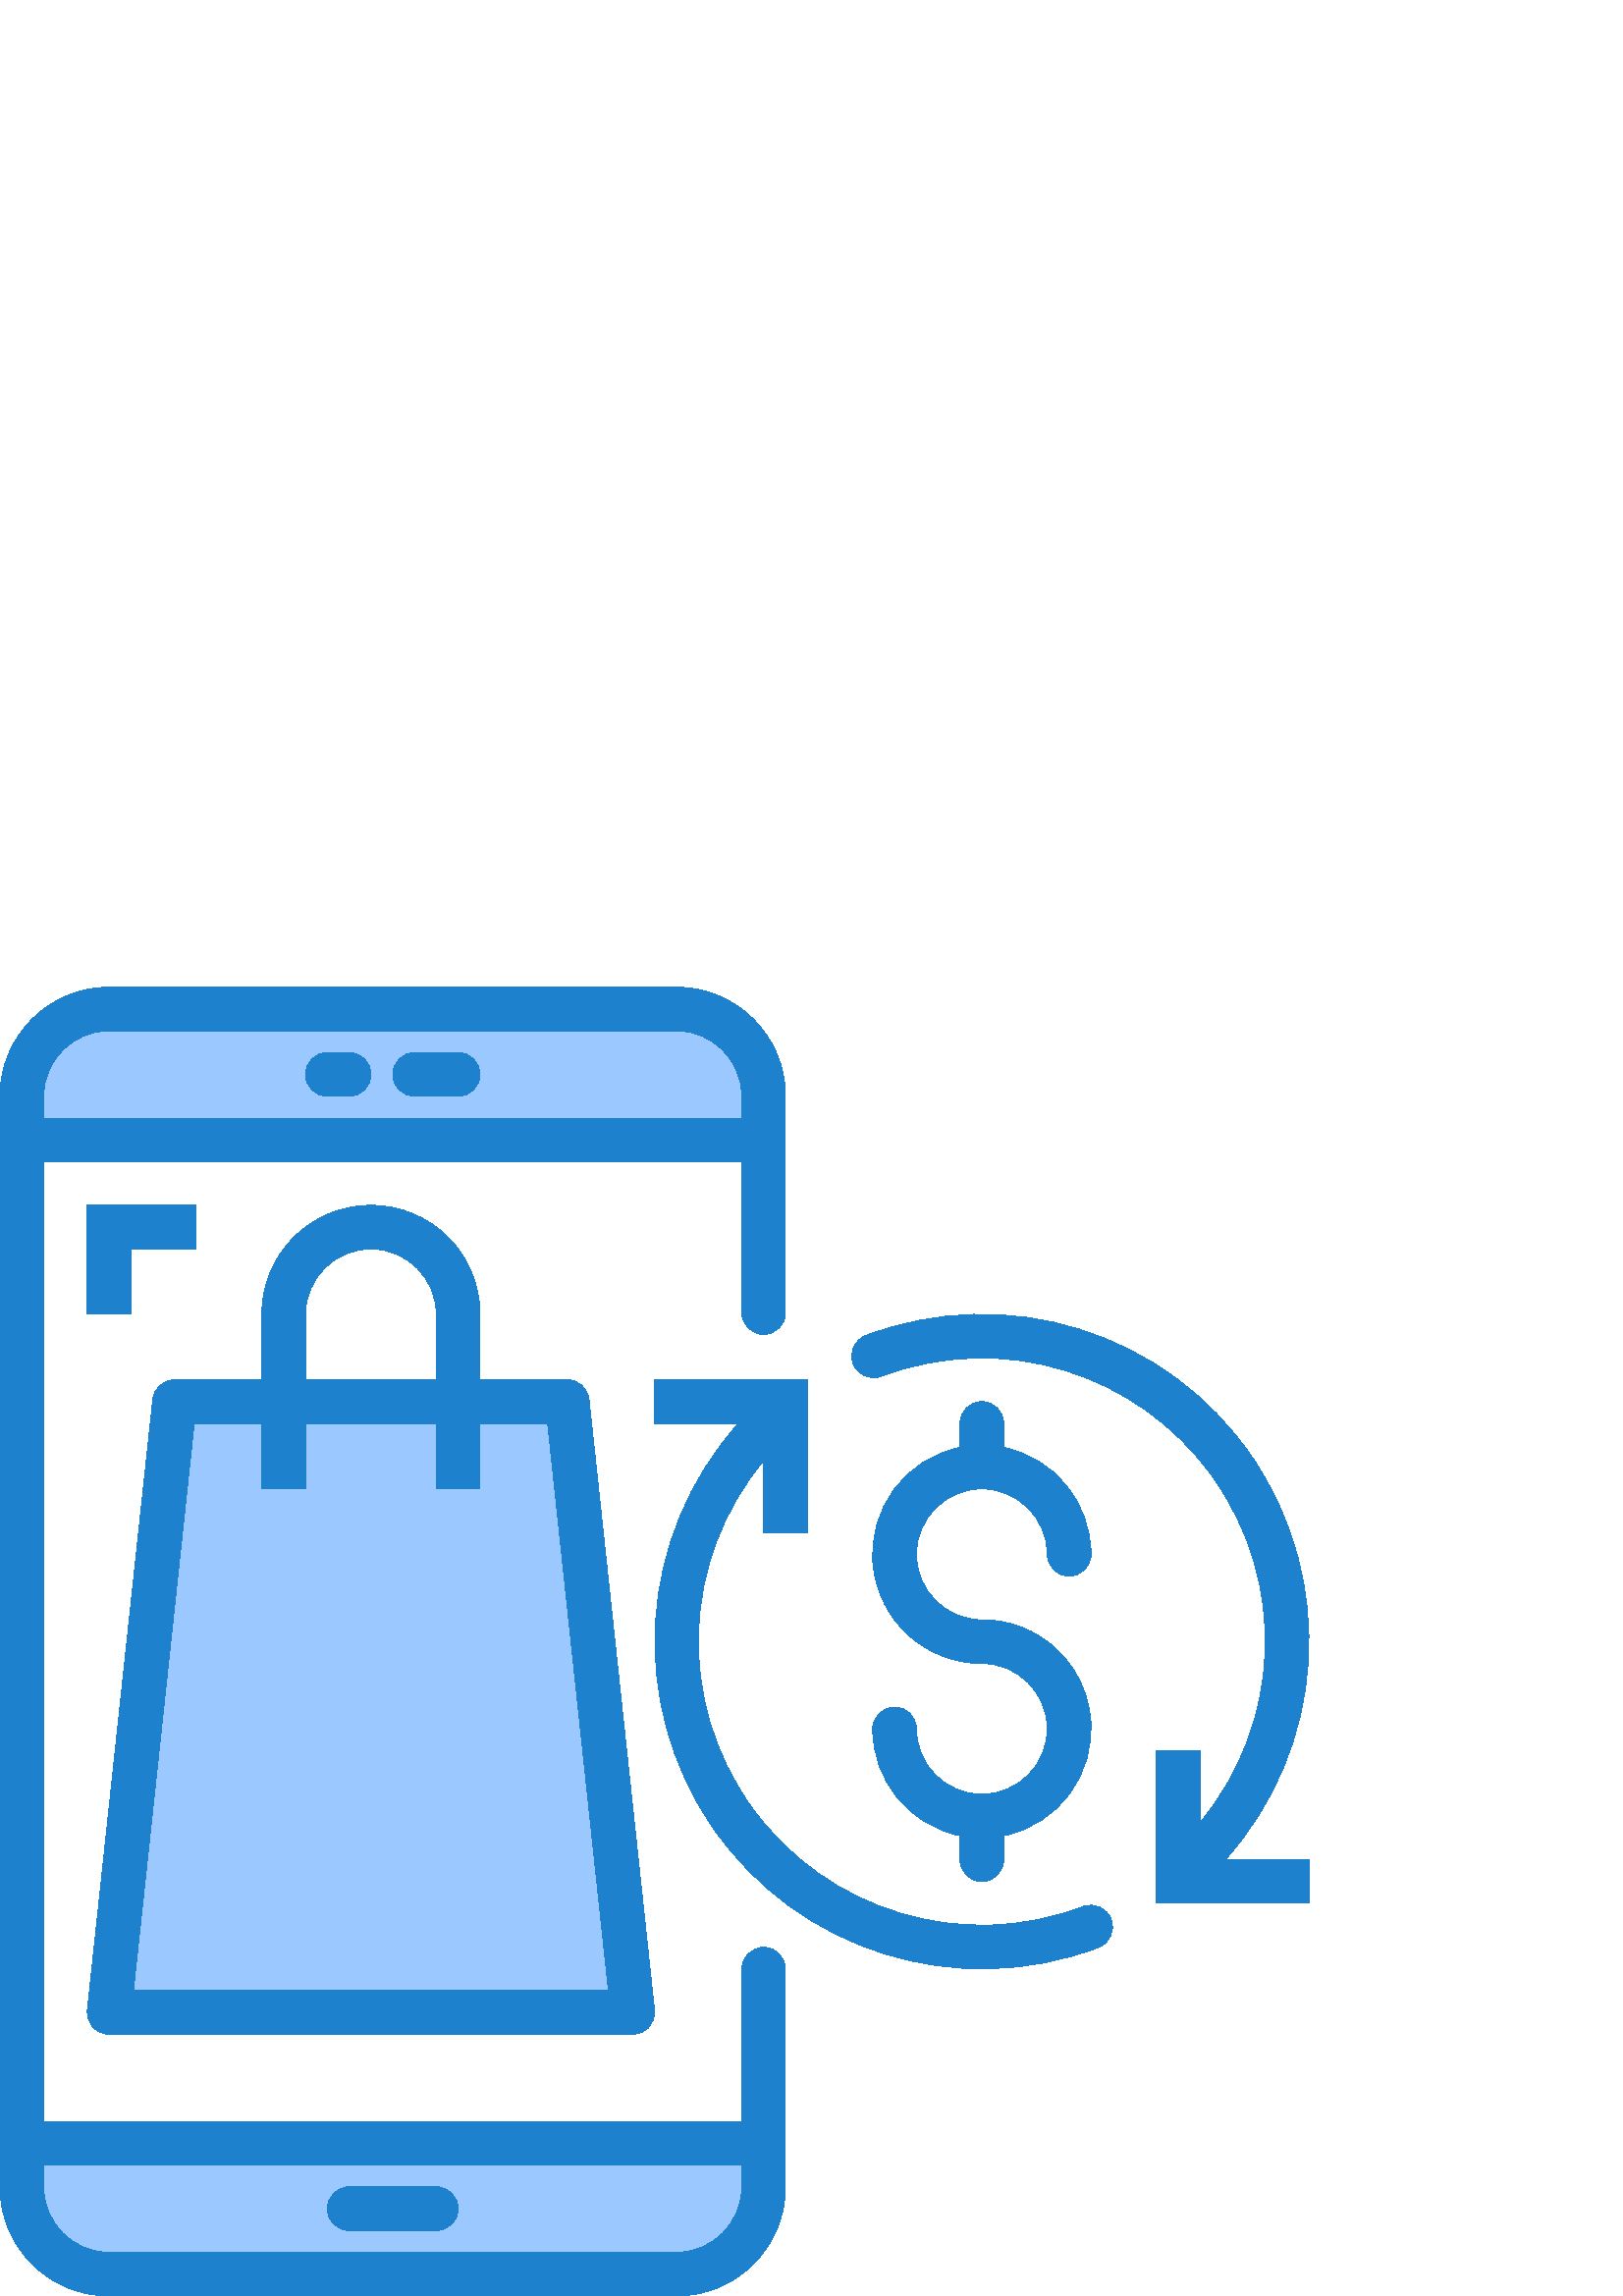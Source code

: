 %!PS-Adobe-3.0 EPSF-3.0
%%Pages: 1
%%DocumentData: Clean7Bit
%%LanguageLevel: 2
%%BoundingBox: 0 0 480 480
%%EndComments
%%BeginProlog
save
50 dict begin
/q { gsave } bind def
/Q { grestore } bind def
/cm { 6 array astore concat } bind def
/w { setlinewidth } bind def
/J { setlinecap } bind def
/j { setlinejoin } bind def
/M { setmiterlimit } bind def
/d { setdash } bind def
/m { moveto } bind def
/l { lineto } bind def
/c { curveto } bind def
/h { closepath } bind def
/re { exch dup neg 3 1 roll 5 3 roll moveto 0 rlineto
      0 exch rlineto 0 rlineto closepath } bind def
/S { stroke } bind def
/f { fill } bind def
/f* { eofill } bind def
/n { newpath } bind def
/W { clip } bind def
/W* { eoclip } bind def
/BT { } bind def
/ET { } bind def
/pdfmark where { pop globaldict /?pdfmark /exec load put }
    { globaldict begin /?pdfmark /pop load def /pdfmark
    /cleartomark load def end } ifelse
/BDC { mark 3 1 roll /BDC pdfmark } bind def
/EMC { mark /EMC pdfmark } bind def
/cairo_store_point { /cairo_point_y exch def /cairo_point_x exch def } def
/Tj { show currentpoint cairo_store_point } bind def
/TJ {
  {
    dup
    type /stringtype eq
    { show } { -0.001 mul 0 cairo_font_matrix dtransform rmoveto } ifelse
  } forall
  currentpoint cairo_store_point
} bind def
/cairo_selectfont { cairo_font_matrix aload pop pop pop 0 0 6 array astore
    cairo_font exch selectfont cairo_point_x cairo_point_y moveto } bind def
/Tf { pop /cairo_font exch def /cairo_font_matrix where
      { pop cairo_selectfont } if } bind def
/Td { matrix translate cairo_font_matrix matrix concatmatrix dup
      /cairo_font_matrix exch def dup 4 get exch 5 get cairo_store_point
      /cairo_font where { pop cairo_selectfont } if } bind def
/Tm { 2 copy 8 2 roll 6 array astore /cairo_font_matrix exch def
      cairo_store_point /cairo_font where { pop cairo_selectfont } if } bind def
/g { setgray } bind def
/rg { setrgbcolor } bind def
/d1 { setcachedevice } bind def
%%EndProlog
%%BeginSetup
%%EndSetup
%%Page: 1 1
%%BeginPageSetup
%%PageBoundingBox: 0 0 480 480
%%EndPageSetup
q 0 0 480 480 rectclip q
0.608 0.788 1 rg
40 8 m 248 8 l 265.672 8 280 22.328 280 40 c 280 56 l 8 56 l 8 40 l 8 22.328
 22.328 8 40 8 c h
40 8 m f
280 440 m 280 457.672 265.672 472 248 472 c 40 472 l 22.328 472 8 457.672
 8 440 c 8 424 l 280 424 l h
280 440 m f
232 104 m 208 328 l 168 328 l 168 296 l 168 328 l 104 328 l 104 296 l 104
 328 l 64 328 l 40 104 l h
232 104 m f
0.118 0.506 0.808 rg
280 127.863 m 275.582 127.863 272 124.281 272 119.863 c 272 64 l 16 64 
l 16 416 l 272 416 l 272 360.641 l 272 356.223 275.582 352.641 280 352.641
 c 284.418 352.641 288 356.223 288 360.641 c 288 440 l 287.973 462.082 270.082
 479.973 248 480 c 40 480 l 17.918 479.973 0.027 462.082 0 440 c 0 40 l 
0.027 17.918 17.918 0.027 40 0 c 248 0 l 270.082 0.027 287.973 17.918 288
 40 c 288 119.863 l 288 124.281 284.418 127.863 280 127.863 c h
40 464 m 248 464 l 261.254 464 272 453.254 272 440 c 272 432 l 16 432 l
 16 440 l 16 453.254 26.746 464 40 464 c h
248 16 m 40 16 l 26.746 16 16 26.746 16 40 c 16 48 l 272 48 l 272 40 l 
272 26.746 261.254 16 248 16 c h
248 16 m f
152 440 m 168 440 l 172.418 440 176 443.582 176 448 c 176 452.418 172.418
 456 168 456 c 152 456 l 147.582 456 144 452.418 144 448 c 144 443.582 147.582
 440 152 440 c h
152 440 m f
160 40 m 128 40 l 123.582 40 120 36.418 120 32 c 120 27.582 123.582 24 
128 24 c 160 24 l 164.418 24 168 27.582 168 32 c 168 36.418 164.418 40 160
 40 c h
160 40 m f
120 440 m 128 440 l 132.418 440 136 443.582 136 448 c 136 452.418 132.418
 456 128 456 c 120 456 l 115.582 456 112 452.418 112 448 c 112 443.582 115.582
 440 120 440 c h
120 440 m f
72 384 m 72 400 l 32 400 l 32 360 l 48 360 l 48 384 l h
72 384 m f
397.062 142.801 m 352.906 125.973 302.953 141.031 275.453 179.465 c 247.953
 217.895 249.82 270.035 280 306.398 c 280 280 l 296 280 l 296 336 l 240 
336 l 240 320 l 270.77 320 l 233.832 278.785 229.891 217.648 261.227 172.027
 c 292.562 126.41 351.043 108.152 402.77 127.84 c 406.898 129.41 408.977
 134.031 407.402 138.164 c 405.832 142.297 401.211 144.371 397.078 142.801
 c h
397.062 142.801 m f
360 184 m 346.746 184 336 194.746 336 208 c 336 212.418 332.418 216 328
 216 c 323.582 216 320 212.418 320 208 c 320.023 189 333.387 172.629 352
 168.801 c 352 160 l 352 155.582 355.582 152 360 152 c 364.418 152 368 155.582
 368 160 c 368 168.801 l 388.141 172.891 401.902 191.574 399.836 212.02 
c 397.773 232.465 380.551 248.02 360 248 c 346.746 248 336 258.746 336 272
 c 336 285.254 346.746 296 360 296 c 373.254 296 384 285.254 384 272 c 384
 267.582 387.582 264 392 264 c 396.418 264 400 267.582 400 272 c 399.977
 291 386.613 307.371 368 311.199 c 368 320 l 368 324.418 364.418 328 360
 328 c 355.582 328 352 324.418 352 320 c 352 311.199 l 331.859 307.109 318.098
 288.426 320.164 267.98 c 322.227 247.535 339.449 231.98 360 232 c 373.254
 232 384 221.254 384 208 c 384 194.746 373.254 184 360 184 c h
360 184 m f
449.23 160 m 486.207 201.184 490.191 262.32 458.883 307.957 c 427.574 353.594
 369.098 371.875 317.367 352.199 c 313.281 350.602 311.246 346.016 312.801
 341.914 c 314.355 337.812 318.922 335.727 323.039 337.238 c 367.199 354.016
 417.113 338.922 444.582 300.492 c 472.047 262.062 470.168 209.949 440 173.602
 c 440 200 l 424 200 l 424 144 l 480 144 l 480 160 l h
449.23 160 m f
40 96 m 232 96 l 234.27 96 236.43 96.965 237.945 98.652 c 239.465 100.34
 240.191 102.594 239.953 104.848 c 215.953 328.848 l 215.52 332.914 212.09
 336 208 336 c 176 336 l 176 360 l 176 382.09 158.09 400 136 400 c 113.91
 400 96 382.09 96 360 c 96 336 l 64 336 l 59.91 336 56.48 332.914 56.047
 328.848 c 32.047 104.848 l 31.809 102.594 32.535 100.34 34.055 98.652 c
 35.57 96.965 37.73 96 40 96 c h
112 360 m 112 373.254 122.746 384 136 384 c 149.254 384 160 373.254 160
 360 c 160 336 l 112 336 l h
71.199 320 m 96 320 l 96 296 l 112 296 l 112 320 l 160 320 l 160 296 l 
176 296 l 176 320 l 200.801 320 l 223.078 112 l 48.902 112 l h
71.199 320 m f
Q Q
showpage
%%Trailer
end restore
%%EOF
